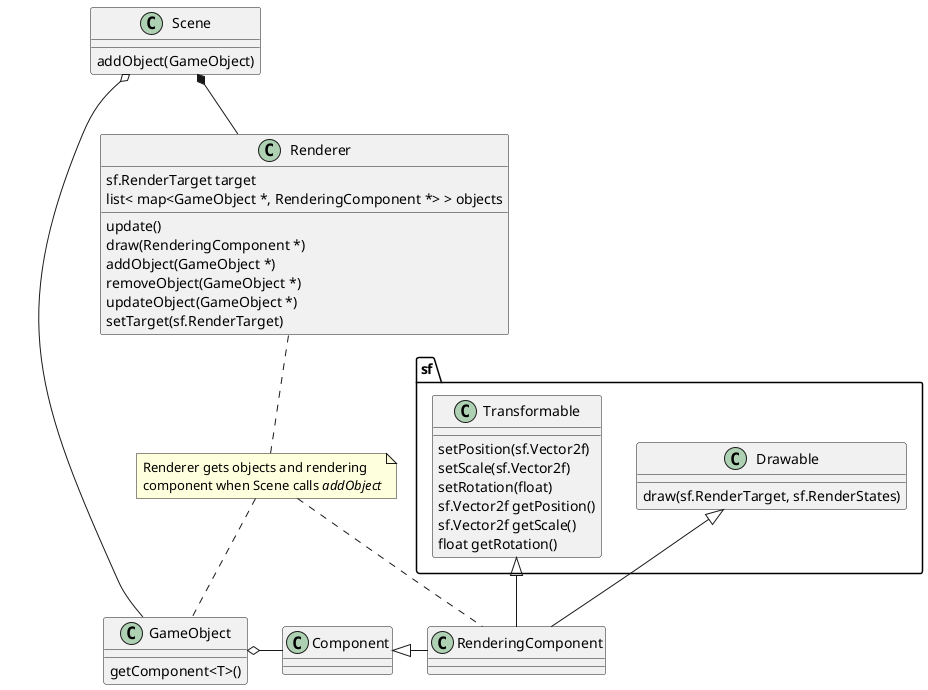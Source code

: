 @startuml

class GameObject{
    getComponent<T>()
}

class Renderer{
    sf.RenderTarget target
    list< map<GameObject *, RenderingComponent *> > objects
    update()
    draw(RenderingComponent *)
    addObject(GameObject *)
    removeObject(GameObject *)
    updateObject(GameObject *)
    setTarget(sf.RenderTarget)
}

class Scene{
    addObject(GameObject)
}

class Component

class RenderingComponent

class sf.Drawable{
    draw(sf.RenderTarget, sf.RenderStates)
}

class sf.Transformable{
setPosition(sf.Vector2f)
setScale(sf.Vector2f)
setRotation(float)
sf.Vector2f getPosition()
sf.Vector2f getScale()
float getRotation()
}

RenderingComponent -left-|> Component

GameObject o-right- Component

note "Renderer gets objects and rendering \ncomponent when Scene calls <i>addObject</i>" as link

Renderer .. link
link .. GameObject
link .. RenderingComponent

RenderingComponent -up-|> sf.Transformable
RenderingComponent -up-|> sf.Drawable

Scene o-- GameObject

Scene *-- Renderer 

@enduml